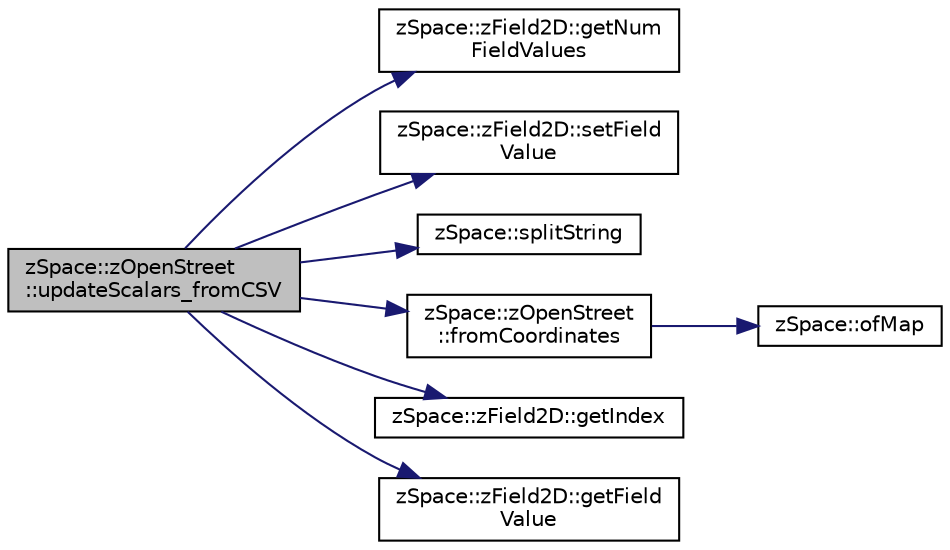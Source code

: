 digraph "zSpace::zOpenStreet::updateScalars_fromCSV"
{
  edge [fontname="Helvetica",fontsize="10",labelfontname="Helvetica",labelfontsize="10"];
  node [fontname="Helvetica",fontsize="10",shape=record];
  rankdir="LR";
  Node86 [label="zSpace::zOpenStreet\l::updateScalars_fromCSV",height=0.2,width=0.4,color="black", fillcolor="grey75", style="filled", fontcolor="black"];
  Node86 -> Node87 [color="midnightblue",fontsize="10",style="solid",fontname="Helvetica"];
  Node87 [label="zSpace::zField2D::getNum\lFieldValues",height=0.2,width=0.4,color="black", fillcolor="white", style="filled",URL="$classz_space_1_1z_field2_d.html#a9653766f0481ed227502cc19f5fd8b8d",tooltip="This method retruns the number of scalars in the field. "];
  Node86 -> Node88 [color="midnightblue",fontsize="10",style="solid",fontname="Helvetica"];
  Node88 [label="zSpace::zField2D::setField\lValue",height=0.2,width=0.4,color="black", fillcolor="white", style="filled",URL="$classz_space_1_1z_field2_d.html#af5d518e9d615527f99de36bf915b28b2",tooltip="This method sets the value of the field at the input index. "];
  Node86 -> Node89 [color="midnightblue",fontsize="10",style="solid",fontname="Helvetica"];
  Node89 [label="zSpace::splitString",height=0.2,width=0.4,color="black", fillcolor="white", style="filled",URL="$group__z_core_utilities.html#ga4632c0bf9aaa9b88d6e928244a77cda5",tooltip="This method splits the input string based on the input delimiter. "];
  Node86 -> Node90 [color="midnightblue",fontsize="10",style="solid",fontname="Helvetica"];
  Node90 [label="zSpace::zOpenStreet\l::fromCoordinates",height=0.2,width=0.4,color="black", fillcolor="white", style="filled",URL="$classz_space_1_1z_open_street.html#ad57dc144a2d627dd20d7b8f105ca49f9",tooltip="This method computes the 3D position based on the input latitude and longitude, using the bounds of t..."];
  Node90 -> Node91 [color="midnightblue",fontsize="10",style="solid",fontname="Helvetica"];
  Node91 [label="zSpace::ofMap",height=0.2,width=0.4,color="black", fillcolor="white", style="filled",URL="$group__z_core_utilities.html#ga772c31654e2dcf5f5ac0a884f3f9612a",tooltip="This method maps the input value from the input domain to output domain. "];
  Node86 -> Node92 [color="midnightblue",fontsize="10",style="solid",fontname="Helvetica"];
  Node92 [label="zSpace::zField2D::getIndex",height=0.2,width=0.4,color="black", fillcolor="white", style="filled",URL="$classz_space_1_1z_field2_d.html#a5e8bfbc48161640cd7516ea0a46b901c",tooltip="This method gets the index of the field at the input position. "];
  Node86 -> Node93 [color="midnightblue",fontsize="10",style="solid",fontname="Helvetica"];
  Node93 [label="zSpace::zField2D::getField\lValue",height=0.2,width=0.4,color="black", fillcolor="white", style="filled",URL="$classz_space_1_1z_field2_d.html#a79d31ed66860954d1626558c50fcbc4e",tooltip="This method gets the value of the field at the input index. "];
}
